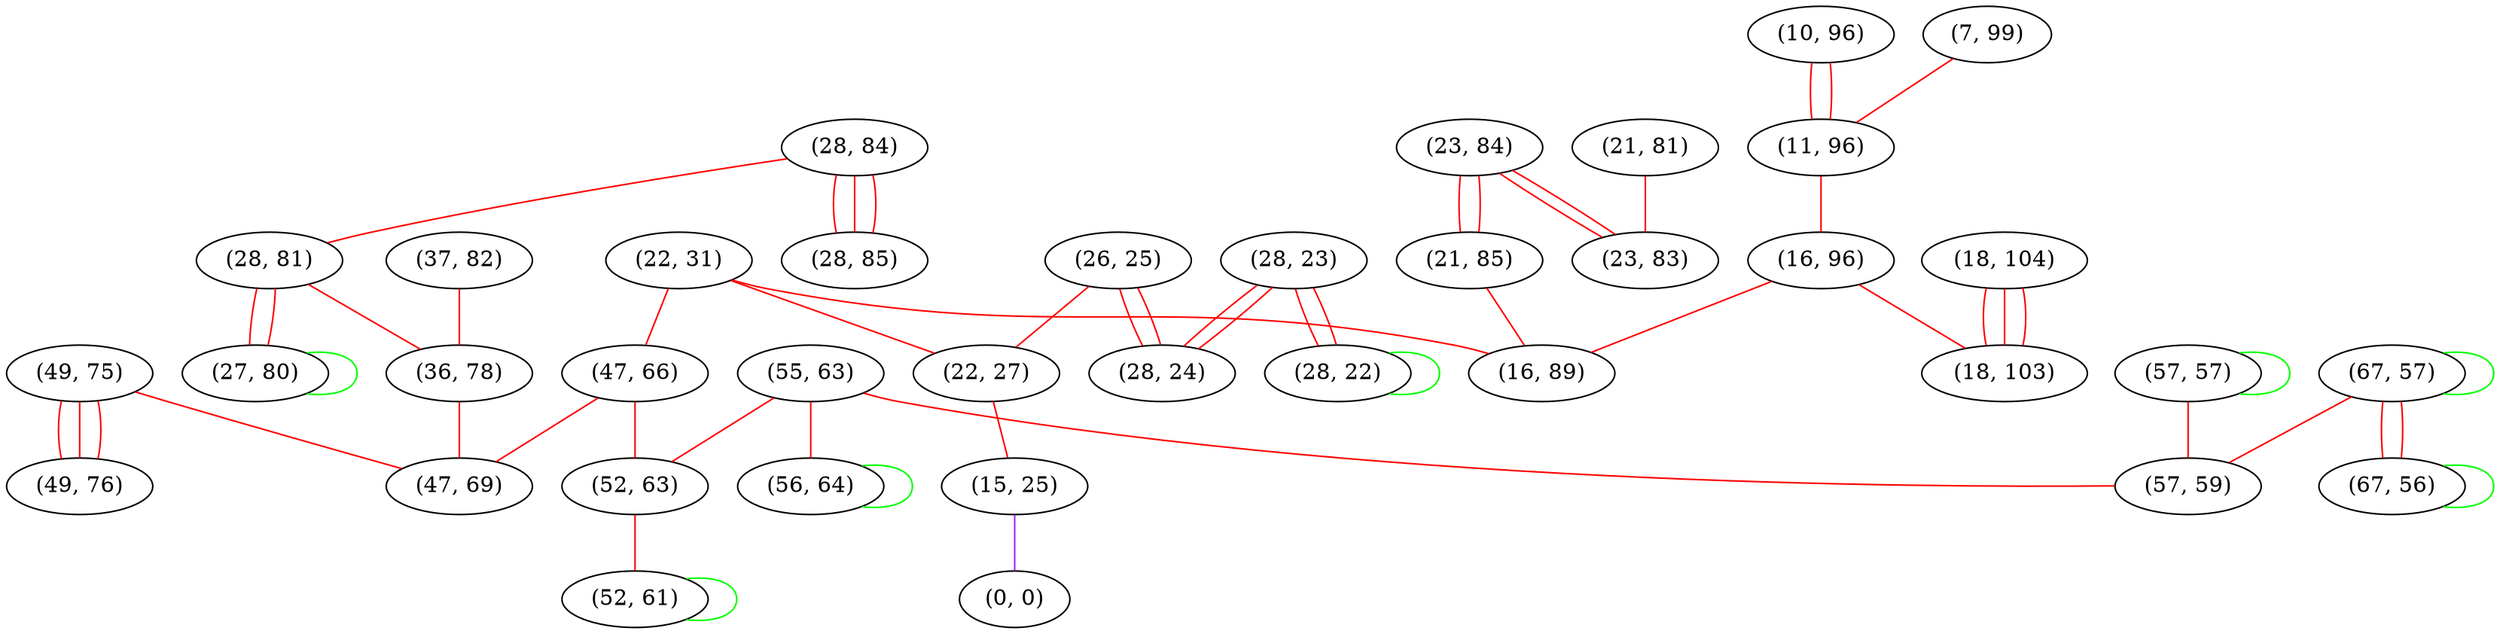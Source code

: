 graph "" {
"(55, 63)";
"(49, 75)";
"(37, 82)";
"(57, 57)";
"(23, 84)";
"(28, 84)";
"(10, 96)";
"(22, 31)";
"(26, 25)";
"(28, 85)";
"(7, 99)";
"(67, 57)";
"(28, 81)";
"(22, 27)";
"(28, 23)";
"(15, 25)";
"(36, 78)";
"(11, 96)";
"(21, 81)";
"(67, 56)";
"(0, 0)";
"(21, 85)";
"(47, 66)";
"(23, 83)";
"(52, 63)";
"(28, 22)";
"(57, 59)";
"(49, 76)";
"(18, 104)";
"(28, 24)";
"(52, 61)";
"(56, 64)";
"(27, 80)";
"(16, 96)";
"(16, 89)";
"(47, 69)";
"(18, 103)";
"(55, 63)" -- "(57, 59)"  [color=red, key=0, weight=1];
"(55, 63)" -- "(52, 63)"  [color=red, key=0, weight=1];
"(55, 63)" -- "(56, 64)"  [color=red, key=0, weight=1];
"(49, 75)" -- "(47, 69)"  [color=red, key=0, weight=1];
"(49, 75)" -- "(49, 76)"  [color=red, key=0, weight=1];
"(49, 75)" -- "(49, 76)"  [color=red, key=1, weight=1];
"(49, 75)" -- "(49, 76)"  [color=red, key=2, weight=1];
"(37, 82)" -- "(36, 78)"  [color=red, key=0, weight=1];
"(57, 57)" -- "(57, 59)"  [color=red, key=0, weight=1];
"(57, 57)" -- "(57, 57)"  [color=green, key=0, weight=2];
"(23, 84)" -- "(23, 83)"  [color=red, key=0, weight=1];
"(23, 84)" -- "(23, 83)"  [color=red, key=1, weight=1];
"(23, 84)" -- "(21, 85)"  [color=red, key=0, weight=1];
"(23, 84)" -- "(21, 85)"  [color=red, key=1, weight=1];
"(28, 84)" -- "(28, 85)"  [color=red, key=0, weight=1];
"(28, 84)" -- "(28, 85)"  [color=red, key=1, weight=1];
"(28, 84)" -- "(28, 85)"  [color=red, key=2, weight=1];
"(28, 84)" -- "(28, 81)"  [color=red, key=0, weight=1];
"(10, 96)" -- "(11, 96)"  [color=red, key=0, weight=1];
"(10, 96)" -- "(11, 96)"  [color=red, key=1, weight=1];
"(22, 31)" -- "(16, 89)"  [color=red, key=0, weight=1];
"(22, 31)" -- "(22, 27)"  [color=red, key=0, weight=1];
"(22, 31)" -- "(47, 66)"  [color=red, key=0, weight=1];
"(26, 25)" -- "(22, 27)"  [color=red, key=0, weight=1];
"(26, 25)" -- "(28, 24)"  [color=red, key=0, weight=1];
"(26, 25)" -- "(28, 24)"  [color=red, key=1, weight=1];
"(7, 99)" -- "(11, 96)"  [color=red, key=0, weight=1];
"(67, 57)" -- "(67, 56)"  [color=red, key=0, weight=1];
"(67, 57)" -- "(67, 56)"  [color=red, key=1, weight=1];
"(67, 57)" -- "(67, 57)"  [color=green, key=0, weight=2];
"(67, 57)" -- "(57, 59)"  [color=red, key=0, weight=1];
"(28, 81)" -- "(27, 80)"  [color=red, key=0, weight=1];
"(28, 81)" -- "(27, 80)"  [color=red, key=1, weight=1];
"(28, 81)" -- "(36, 78)"  [color=red, key=0, weight=1];
"(22, 27)" -- "(15, 25)"  [color=red, key=0, weight=1];
"(28, 23)" -- "(28, 22)"  [color=red, key=0, weight=1];
"(28, 23)" -- "(28, 22)"  [color=red, key=1, weight=1];
"(28, 23)" -- "(28, 24)"  [color=red, key=0, weight=1];
"(28, 23)" -- "(28, 24)"  [color=red, key=1, weight=1];
"(15, 25)" -- "(0, 0)"  [color=purple, key=0, weight=4];
"(36, 78)" -- "(47, 69)"  [color=red, key=0, weight=1];
"(11, 96)" -- "(16, 96)"  [color=red, key=0, weight=1];
"(21, 81)" -- "(23, 83)"  [color=red, key=0, weight=1];
"(67, 56)" -- "(67, 56)"  [color=green, key=0, weight=2];
"(21, 85)" -- "(16, 89)"  [color=red, key=0, weight=1];
"(47, 66)" -- "(52, 63)"  [color=red, key=0, weight=1];
"(47, 66)" -- "(47, 69)"  [color=red, key=0, weight=1];
"(52, 63)" -- "(52, 61)"  [color=red, key=0, weight=1];
"(28, 22)" -- "(28, 22)"  [color=green, key=0, weight=2];
"(18, 104)" -- "(18, 103)"  [color=red, key=0, weight=1];
"(18, 104)" -- "(18, 103)"  [color=red, key=1, weight=1];
"(18, 104)" -- "(18, 103)"  [color=red, key=2, weight=1];
"(52, 61)" -- "(52, 61)"  [color=green, key=0, weight=2];
"(56, 64)" -- "(56, 64)"  [color=green, key=0, weight=2];
"(27, 80)" -- "(27, 80)"  [color=green, key=0, weight=2];
"(16, 96)" -- "(18, 103)"  [color=red, key=0, weight=1];
"(16, 96)" -- "(16, 89)"  [color=red, key=0, weight=1];
}
